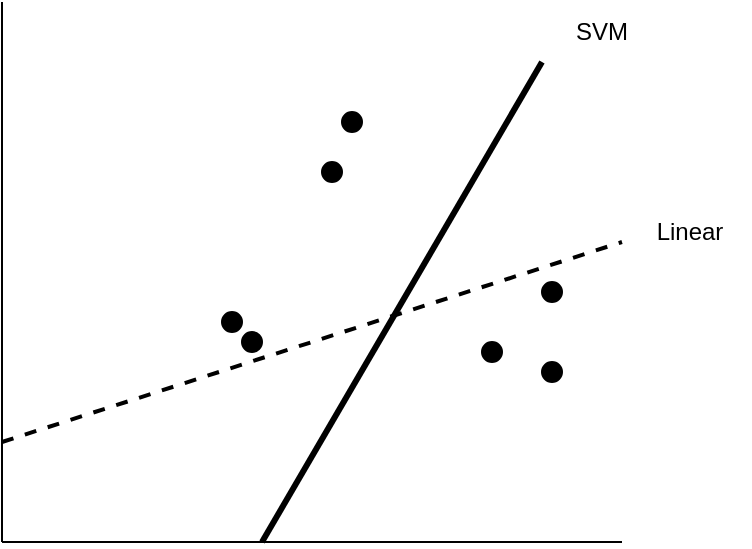 <mxfile version="15.7.3" type="device"><diagram id="gAUtf7cM0NngJKHQcmOZ" name="Page-1"><mxGraphModel dx="878" dy="478" grid="1" gridSize="10" guides="1" tooltips="1" connect="1" arrows="1" fold="1" page="1" pageScale="1" pageWidth="827" pageHeight="1169" math="0" shadow="0"><root><mxCell id="0"/><mxCell id="1" parent="0"/><mxCell id="rxCbRnc75F3Me4w39Jcg-9" value="" style="endArrow=none;html=1;rounded=0;strokeWidth=2;dashed=1;" edge="1" parent="1"><mxGeometry width="50" height="50" relative="1" as="geometry"><mxPoint x="100" y="240" as="sourcePoint"/><mxPoint x="410" y="140" as="targetPoint"/></mxGeometry></mxCell><mxCell id="rxCbRnc75F3Me4w39Jcg-10" value="" style="endArrow=none;html=1;rounded=0;strokeWidth=1;" edge="1" parent="1"><mxGeometry width="50" height="50" relative="1" as="geometry"><mxPoint x="100" y="290" as="sourcePoint"/><mxPoint x="100" y="20" as="targetPoint"/></mxGeometry></mxCell><mxCell id="rxCbRnc75F3Me4w39Jcg-11" value="" style="endArrow=none;html=1;rounded=0;strokeWidth=1;" edge="1" parent="1"><mxGeometry width="50" height="50" relative="1" as="geometry"><mxPoint x="100" y="290" as="sourcePoint"/><mxPoint x="410" y="290" as="targetPoint"/></mxGeometry></mxCell><mxCell id="rxCbRnc75F3Me4w39Jcg-14" value="" style="ellipse;shape=doubleEllipse;whiteSpace=wrap;html=1;aspect=fixed;fillColor=#000000;" vertex="1" parent="1"><mxGeometry x="370" y="160" width="10" height="10" as="geometry"/></mxCell><mxCell id="rxCbRnc75F3Me4w39Jcg-15" value="" style="ellipse;shape=doubleEllipse;whiteSpace=wrap;html=1;aspect=fixed;fillColor=#000000;" vertex="1" parent="1"><mxGeometry x="340" y="190" width="10" height="10" as="geometry"/></mxCell><mxCell id="rxCbRnc75F3Me4w39Jcg-16" value="" style="ellipse;shape=doubleEllipse;whiteSpace=wrap;html=1;aspect=fixed;fillColor=#000000;" vertex="1" parent="1"><mxGeometry x="370" y="200" width="10" height="10" as="geometry"/></mxCell><mxCell id="rxCbRnc75F3Me4w39Jcg-17" value="" style="ellipse;shape=doubleEllipse;whiteSpace=wrap;html=1;aspect=fixed;fillColor=#000000;" vertex="1" parent="1"><mxGeometry x="270" y="75" width="10" height="10" as="geometry"/></mxCell><mxCell id="rxCbRnc75F3Me4w39Jcg-18" value="" style="ellipse;shape=doubleEllipse;whiteSpace=wrap;html=1;aspect=fixed;fillColor=#000000;" vertex="1" parent="1"><mxGeometry x="260" y="100" width="10" height="10" as="geometry"/></mxCell><mxCell id="rxCbRnc75F3Me4w39Jcg-19" value="" style="ellipse;shape=doubleEllipse;whiteSpace=wrap;html=1;aspect=fixed;fillColor=#000000;" vertex="1" parent="1"><mxGeometry x="210" y="175" width="10" height="10" as="geometry"/></mxCell><mxCell id="rxCbRnc75F3Me4w39Jcg-20" value="" style="ellipse;shape=doubleEllipse;whiteSpace=wrap;html=1;aspect=fixed;fillColor=#000000;" vertex="1" parent="1"><mxGeometry x="220" y="185" width="10" height="10" as="geometry"/></mxCell><mxCell id="rxCbRnc75F3Me4w39Jcg-21" value="" style="endArrow=none;html=1;rounded=0;strokeWidth=3;" edge="1" parent="1"><mxGeometry width="50" height="50" relative="1" as="geometry"><mxPoint x="230" y="290" as="sourcePoint"/><mxPoint x="370" y="50" as="targetPoint"/></mxGeometry></mxCell><mxCell id="rxCbRnc75F3Me4w39Jcg-22" value="Linear" style="text;html=1;strokeColor=none;fillColor=none;align=center;verticalAlign=middle;whiteSpace=wrap;rounded=0;" vertex="1" parent="1"><mxGeometry x="414" y="120" width="60" height="30" as="geometry"/></mxCell><mxCell id="rxCbRnc75F3Me4w39Jcg-23" value="SVM" style="text;html=1;strokeColor=none;fillColor=none;align=center;verticalAlign=middle;whiteSpace=wrap;rounded=0;" vertex="1" parent="1"><mxGeometry x="370" y="20" width="60" height="30" as="geometry"/></mxCell></root></mxGraphModel></diagram></mxfile>
